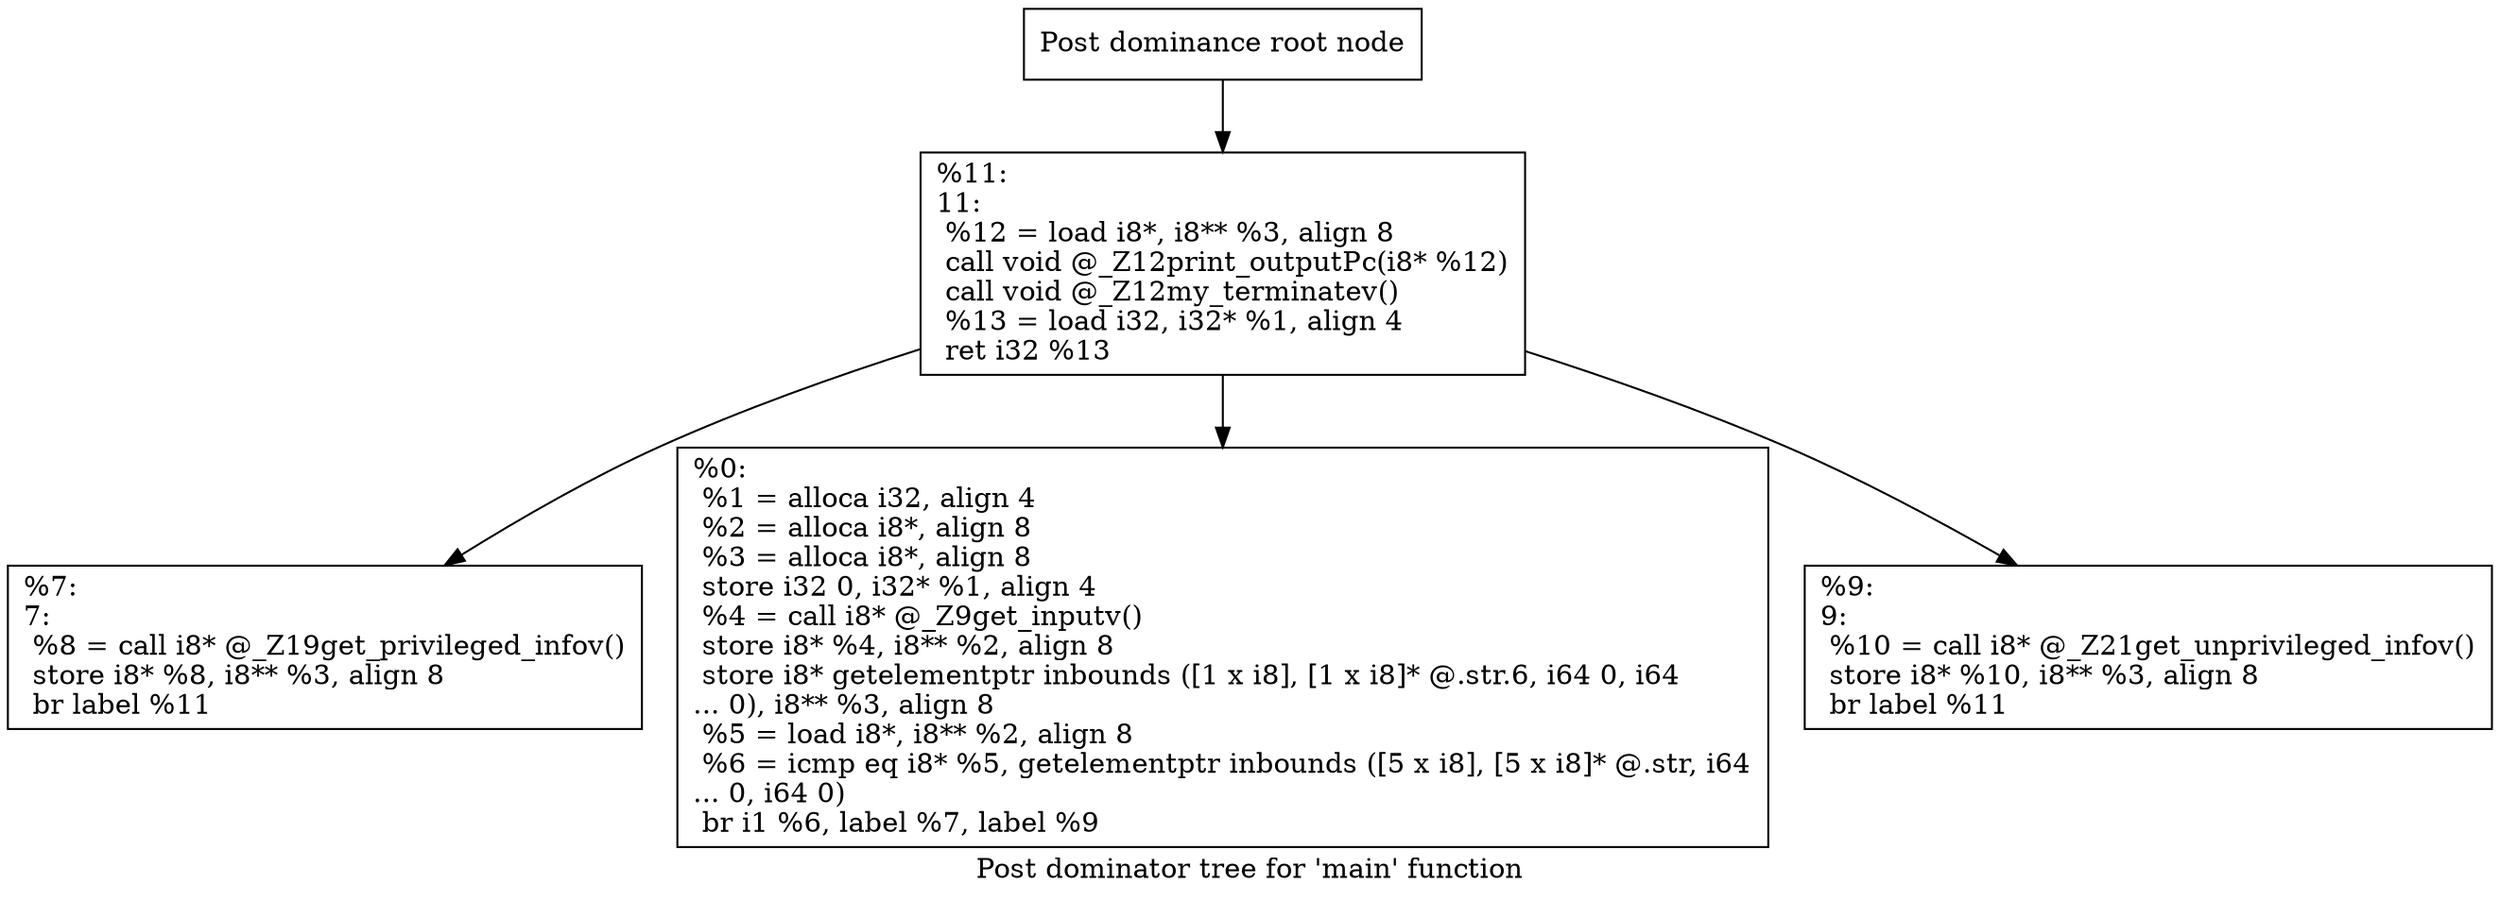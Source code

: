 digraph "Post dominator tree for 'main' function" {
	label="Post dominator tree for 'main' function";

	Node0x1a1c520 [shape=record,label="{Post dominance root node}"];
	Node0x1a1c520 -> Node0x1a1ca60;
	Node0x1a1ca60 [shape=record,label="{%11:\l11:                                               \l  %12 = load i8*, i8** %3, align 8\l  call void @_Z12print_outputPc(i8* %12)\l  call void @_Z12my_terminatev()\l  %13 = load i32, i32* %1, align 4\l  ret i32 %13\l}"];
	Node0x1a1ca60 -> Node0x1a1c2d0;
	Node0x1a1ca60 -> Node0x1a1d380;
	Node0x1a1ca60 -> Node0x1a1d3c0;
	Node0x1a1c2d0 [shape=record,label="{%7:\l7:                                                \l  %8 = call i8* @_Z19get_privileged_infov()\l  store i8* %8, i8** %3, align 8\l  br label %11\l}"];
	Node0x1a1d380 [shape=record,label="{%0:\l  %1 = alloca i32, align 4\l  %2 = alloca i8*, align 8\l  %3 = alloca i8*, align 8\l  store i32 0, i32* %1, align 4\l  %4 = call i8* @_Z9get_inputv()\l  store i8* %4, i8** %2, align 8\l  store i8* getelementptr inbounds ([1 x i8], [1 x i8]* @.str.6, i64 0, i64\l... 0), i8** %3, align 8\l  %5 = load i8*, i8** %2, align 8\l  %6 = icmp eq i8* %5, getelementptr inbounds ([5 x i8], [5 x i8]* @.str, i64\l... 0, i64 0)\l  br i1 %6, label %7, label %9\l}"];
	Node0x1a1d3c0 [shape=record,label="{%9:\l9:                                                \l  %10 = call i8* @_Z21get_unprivileged_infov()\l  store i8* %10, i8** %3, align 8\l  br label %11\l}"];
}
